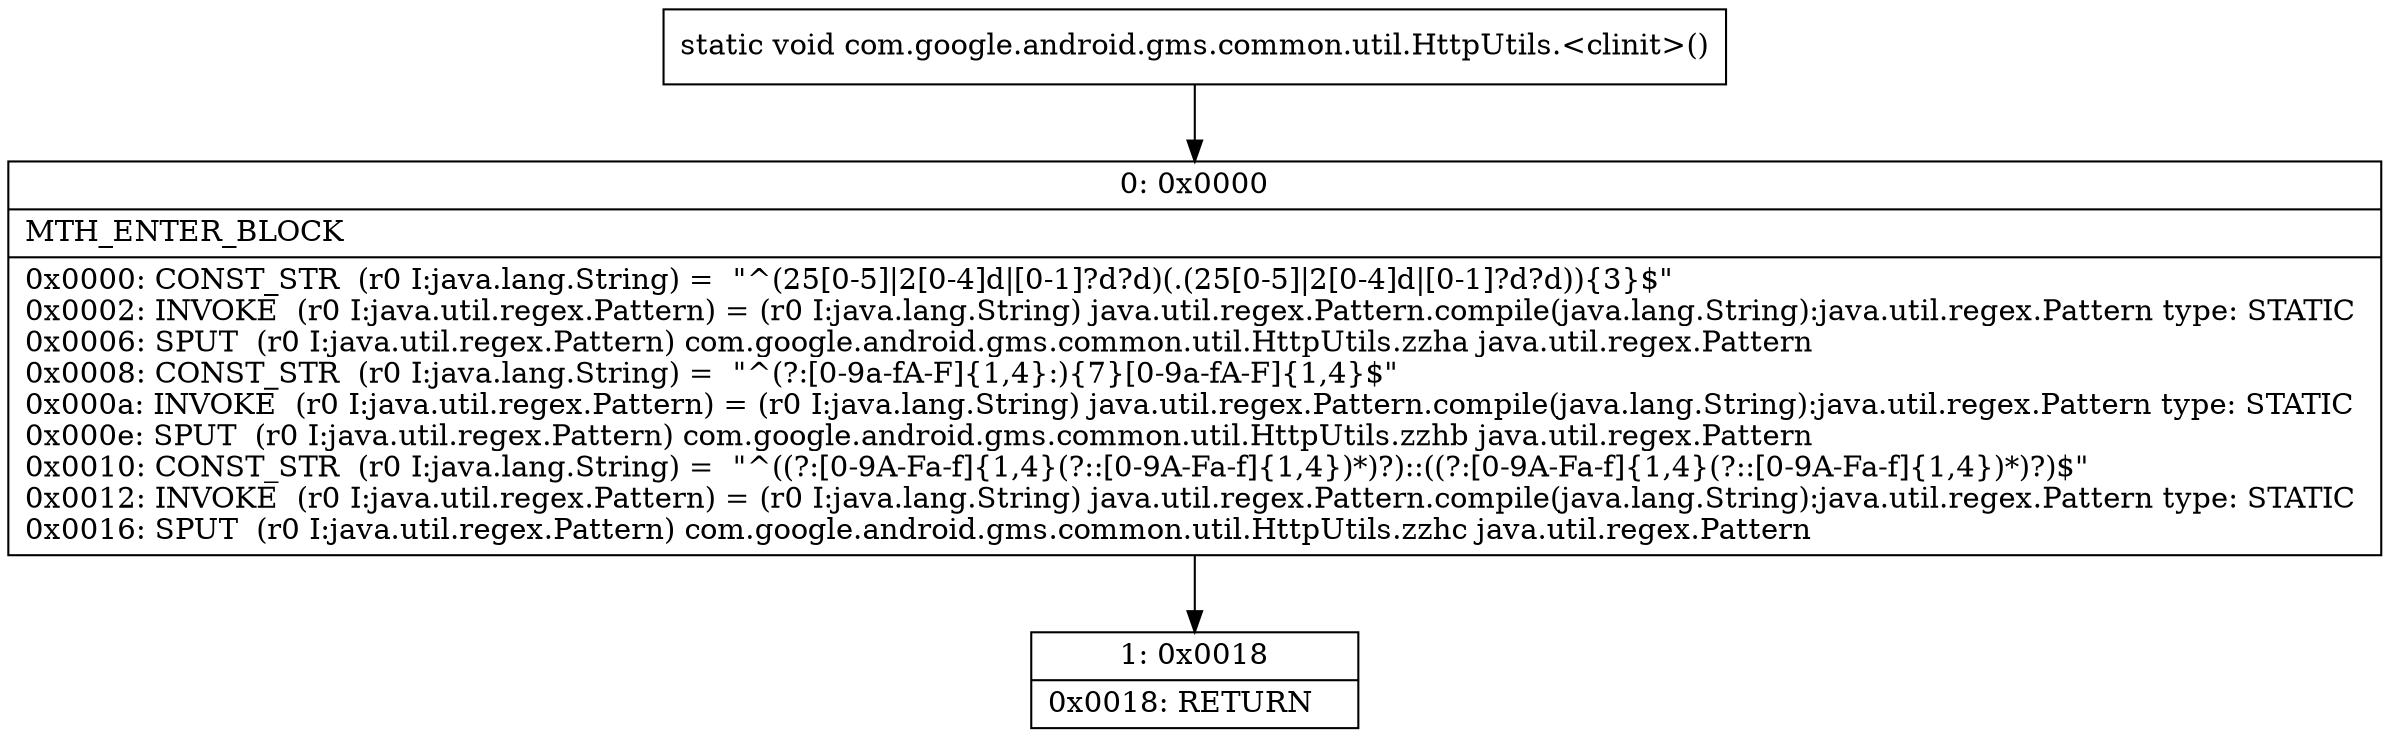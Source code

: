 digraph "CFG forcom.google.android.gms.common.util.HttpUtils.\<clinit\>()V" {
Node_0 [shape=record,label="{0\:\ 0x0000|MTH_ENTER_BLOCK\l|0x0000: CONST_STR  (r0 I:java.lang.String) =  \"^(25[0\-5]\|2[0\-4]d\|[0\-1]?d?d)(.(25[0\-5]\|2[0\-4]d\|[0\-1]?d?d))\{3\}$\" \l0x0002: INVOKE  (r0 I:java.util.regex.Pattern) = (r0 I:java.lang.String) java.util.regex.Pattern.compile(java.lang.String):java.util.regex.Pattern type: STATIC \l0x0006: SPUT  (r0 I:java.util.regex.Pattern) com.google.android.gms.common.util.HttpUtils.zzha java.util.regex.Pattern \l0x0008: CONST_STR  (r0 I:java.lang.String) =  \"^(?:[0\-9a\-fA\-F]\{1,4\}:)\{7\}[0\-9a\-fA\-F]\{1,4\}$\" \l0x000a: INVOKE  (r0 I:java.util.regex.Pattern) = (r0 I:java.lang.String) java.util.regex.Pattern.compile(java.lang.String):java.util.regex.Pattern type: STATIC \l0x000e: SPUT  (r0 I:java.util.regex.Pattern) com.google.android.gms.common.util.HttpUtils.zzhb java.util.regex.Pattern \l0x0010: CONST_STR  (r0 I:java.lang.String) =  \"^((?:[0\-9A\-Fa\-f]\{1,4\}(?::[0\-9A\-Fa\-f]\{1,4\})*)?)::((?:[0\-9A\-Fa\-f]\{1,4\}(?::[0\-9A\-Fa\-f]\{1,4\})*)?)$\" \l0x0012: INVOKE  (r0 I:java.util.regex.Pattern) = (r0 I:java.lang.String) java.util.regex.Pattern.compile(java.lang.String):java.util.regex.Pattern type: STATIC \l0x0016: SPUT  (r0 I:java.util.regex.Pattern) com.google.android.gms.common.util.HttpUtils.zzhc java.util.regex.Pattern \l}"];
Node_1 [shape=record,label="{1\:\ 0x0018|0x0018: RETURN   \l}"];
MethodNode[shape=record,label="{static void com.google.android.gms.common.util.HttpUtils.\<clinit\>() }"];
MethodNode -> Node_0;
Node_0 -> Node_1;
}

